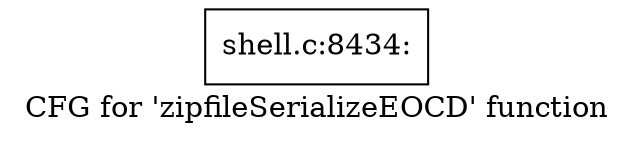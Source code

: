 digraph "CFG for 'zipfileSerializeEOCD' function" {
	label="CFG for 'zipfileSerializeEOCD' function";

	Node0x560276b9ac60 [shape=record,label="{shell.c:8434:}"];
}
